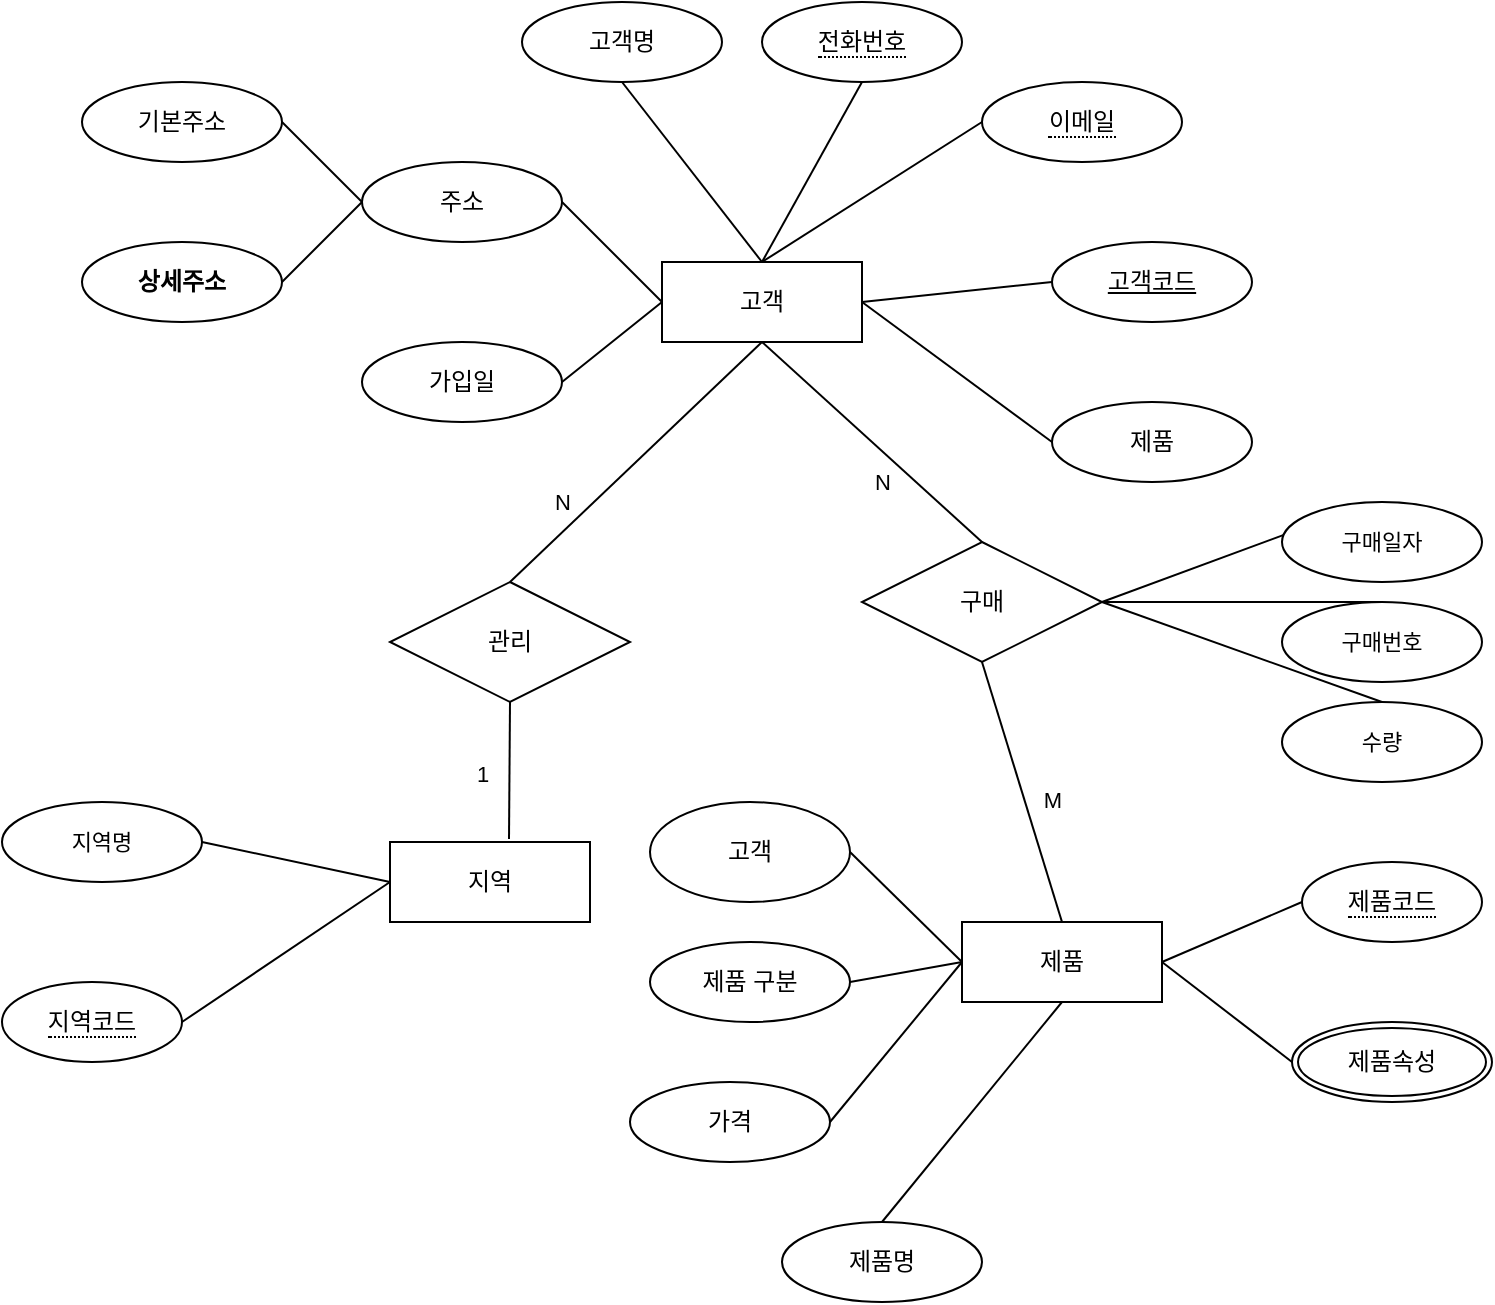 <mxfile version="24.1.0" type="github">
  <diagram name="페이지-1" id="_piYhDcP0o2FXSBsoHh4">
    <mxGraphModel dx="984" dy="574" grid="1" gridSize="10" guides="1" tooltips="1" connect="1" arrows="1" fold="1" page="1" pageScale="1" pageWidth="827" pageHeight="1169" math="0" shadow="0">
      <root>
        <mxCell id="0" />
        <mxCell id="1" parent="0" />
        <mxCell id="ejKvXPR-2dDH0xWamdAO-1" value="고객" style="whiteSpace=wrap;html=1;align=center;" vertex="1" parent="1">
          <mxGeometry x="370" y="250" width="100" height="40" as="geometry" />
        </mxCell>
        <mxCell id="ejKvXPR-2dDH0xWamdAO-2" value="&lt;span style=&quot;border-bottom: 1px dotted&quot;&gt;이메일&lt;/span&gt;" style="ellipse;whiteSpace=wrap;html=1;align=center;" vertex="1" parent="1">
          <mxGeometry x="530" y="160" width="100" height="40" as="geometry" />
        </mxCell>
        <mxCell id="ejKvXPR-2dDH0xWamdAO-3" value="&lt;span style=&quot;border-bottom: 1px dotted&quot;&gt;전화번호&lt;/span&gt;" style="ellipse;whiteSpace=wrap;html=1;align=center;" vertex="1" parent="1">
          <mxGeometry x="420" y="120" width="100" height="40" as="geometry" />
        </mxCell>
        <mxCell id="ejKvXPR-2dDH0xWamdAO-4" value="고객명" style="ellipse;whiteSpace=wrap;html=1;align=center;" vertex="1" parent="1">
          <mxGeometry x="300" y="120" width="100" height="40" as="geometry" />
        </mxCell>
        <mxCell id="ejKvXPR-2dDH0xWamdAO-5" value="고객코드" style="ellipse;whiteSpace=wrap;html=1;align=center;fontStyle=4;" vertex="1" parent="1">
          <mxGeometry x="565" y="240" width="100" height="40" as="geometry" />
        </mxCell>
        <mxCell id="ejKvXPR-2dDH0xWamdAO-6" value="" style="endArrow=none;html=1;rounded=0;exitX=0.5;exitY=1;exitDx=0;exitDy=0;" edge="1" parent="1" source="ejKvXPR-2dDH0xWamdAO-4">
          <mxGeometry relative="1" as="geometry">
            <mxPoint x="400" y="190" as="sourcePoint" />
            <mxPoint x="420" y="250" as="targetPoint" />
          </mxGeometry>
        </mxCell>
        <mxCell id="ejKvXPR-2dDH0xWamdAO-7" value="" style="endArrow=none;html=1;rounded=0;exitX=0.5;exitY=1;exitDx=0;exitDy=0;" edge="1" parent="1" source="ejKvXPR-2dDH0xWamdAO-3">
          <mxGeometry relative="1" as="geometry">
            <mxPoint x="440" y="170" as="sourcePoint" />
            <mxPoint x="420" y="250" as="targetPoint" />
            <Array as="points" />
          </mxGeometry>
        </mxCell>
        <mxCell id="ejKvXPR-2dDH0xWamdAO-8" value="" style="endArrow=none;html=1;rounded=0;exitX=0;exitY=0.5;exitDx=0;exitDy=0;entryX=0.5;entryY=0;entryDx=0;entryDy=0;" edge="1" parent="1" source="ejKvXPR-2dDH0xWamdAO-2" target="ejKvXPR-2dDH0xWamdAO-1">
          <mxGeometry relative="1" as="geometry">
            <mxPoint x="570" y="180" as="sourcePoint" />
            <mxPoint x="408" y="211" as="targetPoint" />
            <Array as="points" />
          </mxGeometry>
        </mxCell>
        <mxCell id="ejKvXPR-2dDH0xWamdAO-9" value="" style="endArrow=none;html=1;rounded=0;exitX=0;exitY=0.5;exitDx=0;exitDy=0;entryX=1;entryY=0.5;entryDx=0;entryDy=0;" edge="1" parent="1" source="ejKvXPR-2dDH0xWamdAO-5" target="ejKvXPR-2dDH0xWamdAO-1">
          <mxGeometry relative="1" as="geometry">
            <mxPoint x="524" y="280" as="sourcePoint" />
            <mxPoint x="440" y="310" as="targetPoint" />
            <Array as="points" />
          </mxGeometry>
        </mxCell>
        <mxCell id="ejKvXPR-2dDH0xWamdAO-10" value="주소" style="ellipse;whiteSpace=wrap;html=1;align=center;" vertex="1" parent="1">
          <mxGeometry x="220" y="200" width="100" height="40" as="geometry" />
        </mxCell>
        <mxCell id="ejKvXPR-2dDH0xWamdAO-11" value="" style="endArrow=none;html=1;rounded=0;exitX=1;exitY=0.5;exitDx=0;exitDy=0;entryX=0;entryY=0.5;entryDx=0;entryDy=0;" edge="1" parent="1" source="ejKvXPR-2dDH0xWamdAO-10" target="ejKvXPR-2dDH0xWamdAO-1">
          <mxGeometry relative="1" as="geometry">
            <mxPoint x="330" y="225" as="sourcePoint" />
            <mxPoint x="400" y="315" as="targetPoint" />
          </mxGeometry>
        </mxCell>
        <mxCell id="ejKvXPR-2dDH0xWamdAO-12" value="기본주소" style="ellipse;whiteSpace=wrap;html=1;align=center;" vertex="1" parent="1">
          <mxGeometry x="80" y="160" width="100" height="40" as="geometry" />
        </mxCell>
        <mxCell id="ejKvXPR-2dDH0xWamdAO-13" value="" style="endArrow=none;html=1;rounded=0;exitX=1;exitY=0.5;exitDx=0;exitDy=0;entryX=0;entryY=0.5;entryDx=0;entryDy=0;" edge="1" parent="1" source="ejKvXPR-2dDH0xWamdAO-12" target="ejKvXPR-2dDH0xWamdAO-10">
          <mxGeometry relative="1" as="geometry">
            <mxPoint x="190" y="175" as="sourcePoint" />
            <mxPoint x="210" y="260" as="targetPoint" />
          </mxGeometry>
        </mxCell>
        <mxCell id="ejKvXPR-2dDH0xWamdAO-14" value="상세주소" style="ellipse;whiteSpace=wrap;html=1;align=center;fontStyle=1" vertex="1" parent="1">
          <mxGeometry x="80" y="240" width="100" height="40" as="geometry" />
        </mxCell>
        <mxCell id="ejKvXPR-2dDH0xWamdAO-15" value="" style="endArrow=none;html=1;rounded=0;exitX=1;exitY=0.5;exitDx=0;exitDy=0;entryX=0;entryY=0.5;entryDx=0;entryDy=0;fontStyle=1" edge="1" parent="1" source="ejKvXPR-2dDH0xWamdAO-14" target="ejKvXPR-2dDH0xWamdAO-10">
          <mxGeometry relative="1" as="geometry">
            <mxPoint x="190" y="255" as="sourcePoint" />
            <mxPoint x="230" y="300" as="targetPoint" />
          </mxGeometry>
        </mxCell>
        <mxCell id="ejKvXPR-2dDH0xWamdAO-16" value="가입일" style="ellipse;whiteSpace=wrap;html=1;align=center;" vertex="1" parent="1">
          <mxGeometry x="220" y="290" width="100" height="40" as="geometry" />
        </mxCell>
        <mxCell id="ejKvXPR-2dDH0xWamdAO-17" value="" style="endArrow=none;html=1;rounded=0;exitX=1;exitY=0.5;exitDx=0;exitDy=0;entryX=0;entryY=0.5;entryDx=0;entryDy=0;" edge="1" parent="1" source="ejKvXPR-2dDH0xWamdAO-16" target="ejKvXPR-2dDH0xWamdAO-1">
          <mxGeometry relative="1" as="geometry">
            <mxPoint x="340" y="285" as="sourcePoint" />
            <mxPoint x="380" y="330" as="targetPoint" />
          </mxGeometry>
        </mxCell>
        <mxCell id="ejKvXPR-2dDH0xWamdAO-22" value="지역" style="whiteSpace=wrap;html=1;align=center;" vertex="1" parent="1">
          <mxGeometry x="234" y="540" width="100" height="40" as="geometry" />
        </mxCell>
        <mxCell id="ejKvXPR-2dDH0xWamdAO-23" value="지역명" style="ellipse;whiteSpace=wrap;html=1;align=center;rounded=0;strokeColor=default;verticalAlign=middle;fontFamily=Helvetica;fontSize=11;fontColor=default;labelBackgroundColor=default;fillColor=default;" vertex="1" parent="1">
          <mxGeometry x="40" y="520" width="100" height="40" as="geometry" />
        </mxCell>
        <mxCell id="ejKvXPR-2dDH0xWamdAO-25" value="" style="endArrow=none;html=1;rounded=0;exitX=1;exitY=0.5;exitDx=0;exitDy=0;entryX=0;entryY=0.5;entryDx=0;entryDy=0;" edge="1" parent="1" target="ejKvXPR-2dDH0xWamdAO-22">
          <mxGeometry relative="1" as="geometry">
            <mxPoint x="140" y="540" as="sourcePoint" />
            <mxPoint x="180" y="480" as="targetPoint" />
          </mxGeometry>
        </mxCell>
        <mxCell id="ejKvXPR-2dDH0xWamdAO-28" value="&lt;span style=&quot;border-bottom: 1px dotted&quot;&gt;지역코드&lt;/span&gt;" style="ellipse;whiteSpace=wrap;html=1;align=center;" vertex="1" parent="1">
          <mxGeometry x="40" y="610" width="90" height="40" as="geometry" />
        </mxCell>
        <mxCell id="ejKvXPR-2dDH0xWamdAO-31" value="" style="endArrow=none;html=1;rounded=0;exitX=1;exitY=0.5;exitDx=0;exitDy=0;entryX=0;entryY=0.5;entryDx=0;entryDy=0;" edge="1" parent="1" source="ejKvXPR-2dDH0xWamdAO-28" target="ejKvXPR-2dDH0xWamdAO-22">
          <mxGeometry relative="1" as="geometry">
            <mxPoint x="150" y="550" as="sourcePoint" />
            <mxPoint x="200" y="560" as="targetPoint" />
          </mxGeometry>
        </mxCell>
        <mxCell id="ejKvXPR-2dDH0xWamdAO-37" value="제품" style="whiteSpace=wrap;html=1;align=center;" vertex="1" parent="1">
          <mxGeometry x="520" y="580" width="100" height="40" as="geometry" />
        </mxCell>
        <mxCell id="ejKvXPR-2dDH0xWamdAO-38" value="제품명" style="ellipse;whiteSpace=wrap;html=1;align=center;" vertex="1" parent="1">
          <mxGeometry x="430" y="730" width="100" height="40" as="geometry" />
        </mxCell>
        <mxCell id="ejKvXPR-2dDH0xWamdAO-39" value="" style="endArrow=none;html=1;rounded=0;exitX=0.5;exitY=0;exitDx=0;exitDy=0;entryX=0.5;entryY=1;entryDx=0;entryDy=0;" edge="1" parent="1" target="ejKvXPR-2dDH0xWamdAO-37" source="ejKvXPR-2dDH0xWamdAO-38">
          <mxGeometry relative="1" as="geometry">
            <mxPoint x="590" y="675" as="sourcePoint" />
            <mxPoint x="560" y="690" as="targetPoint" />
          </mxGeometry>
        </mxCell>
        <mxCell id="ejKvXPR-2dDH0xWamdAO-40" value="&lt;span style=&quot;border-bottom: 1px dotted&quot;&gt;제품코드&lt;/span&gt;" style="ellipse;whiteSpace=wrap;html=1;align=center;" vertex="1" parent="1">
          <mxGeometry x="690" y="550" width="90" height="40" as="geometry" />
        </mxCell>
        <mxCell id="ejKvXPR-2dDH0xWamdAO-41" value="" style="endArrow=none;html=1;rounded=0;strokeColor=default;align=center;verticalAlign=middle;fontFamily=Helvetica;fontSize=11;fontColor=default;labelBackgroundColor=default;entryX=0;entryY=0.5;entryDx=0;entryDy=0;exitX=1;exitY=0.5;exitDx=0;exitDy=0;" edge="1" parent="1" source="ejKvXPR-2dDH0xWamdAO-37" target="ejKvXPR-2dDH0xWamdAO-40">
          <mxGeometry relative="1" as="geometry">
            <mxPoint x="620" y="670" as="sourcePoint" />
            <mxPoint x="680" y="630" as="targetPoint" />
          </mxGeometry>
        </mxCell>
        <mxCell id="ejKvXPR-2dDH0xWamdAO-42" value="제품 구분" style="ellipse;whiteSpace=wrap;html=1;align=center;" vertex="1" parent="1">
          <mxGeometry x="364" y="590" width="100" height="40" as="geometry" />
        </mxCell>
        <mxCell id="ejKvXPR-2dDH0xWamdAO-43" value="" style="endArrow=none;html=1;rounded=0;entryX=0;entryY=0.5;entryDx=0;entryDy=0;exitX=1;exitY=0.5;exitDx=0;exitDy=0;" edge="1" parent="1" source="ejKvXPR-2dDH0xWamdAO-42" target="ejKvXPR-2dDH0xWamdAO-37">
          <mxGeometry relative="1" as="geometry">
            <mxPoint x="440" y="660" as="sourcePoint" />
            <mxPoint x="610" y="745" as="targetPoint" />
          </mxGeometry>
        </mxCell>
        <mxCell id="ejKvXPR-2dDH0xWamdAO-44" value="가격" style="ellipse;whiteSpace=wrap;html=1;align=center;" vertex="1" parent="1">
          <mxGeometry x="354" y="660" width="100" height="40" as="geometry" />
        </mxCell>
        <mxCell id="ejKvXPR-2dDH0xWamdAO-45" value="" style="endArrow=none;html=1;rounded=0;entryX=0;entryY=0.5;entryDx=0;entryDy=0;exitX=1;exitY=0.5;exitDx=0;exitDy=0;" edge="1" parent="1" source="ejKvXPR-2dDH0xWamdAO-44" target="ejKvXPR-2dDH0xWamdAO-37">
          <mxGeometry relative="1" as="geometry">
            <mxPoint x="560" y="715" as="sourcePoint" />
            <mxPoint x="590" y="715" as="targetPoint" />
          </mxGeometry>
        </mxCell>
        <mxCell id="ejKvXPR-2dDH0xWamdAO-46" value="제품속성" style="ellipse;shape=doubleEllipse;margin=3;whiteSpace=wrap;html=1;align=center;" vertex="1" parent="1">
          <mxGeometry x="685" y="630" width="100" height="40" as="geometry" />
        </mxCell>
        <mxCell id="ejKvXPR-2dDH0xWamdAO-47" value="" style="endArrow=none;html=1;rounded=0;exitX=1;exitY=0.5;exitDx=0;exitDy=0;strokeColor=default;align=center;verticalAlign=middle;fontFamily=Helvetica;fontSize=11;fontColor=default;labelBackgroundColor=default;entryX=0;entryY=0.5;entryDx=0;entryDy=0;" edge="1" parent="1" source="ejKvXPR-2dDH0xWamdAO-37" target="ejKvXPR-2dDH0xWamdAO-46">
          <mxGeometry relative="1" as="geometry">
            <mxPoint x="680" y="705" as="sourcePoint" />
            <mxPoint x="720" y="665" as="targetPoint" />
          </mxGeometry>
        </mxCell>
        <mxCell id="ejKvXPR-2dDH0xWamdAO-50" value="구매번호" style="ellipse;whiteSpace=wrap;html=1;align=center;rounded=0;strokeColor=default;verticalAlign=middle;fontFamily=Helvetica;fontSize=11;fontColor=default;labelBackgroundColor=default;fillColor=default;" vertex="1" parent="1">
          <mxGeometry x="680" y="420" width="100" height="40" as="geometry" />
        </mxCell>
        <mxCell id="ejKvXPR-2dDH0xWamdAO-51" value="" style="endArrow=none;html=1;rounded=0;exitX=1;exitY=0.5;exitDx=0;exitDy=0;entryX=0.44;entryY=0.013;entryDx=0;entryDy=0;entryPerimeter=0;" edge="1" parent="1" source="ejKvXPR-2dDH0xWamdAO-61" target="ejKvXPR-2dDH0xWamdAO-64">
          <mxGeometry relative="1" as="geometry">
            <mxPoint x="590" y="460" as="sourcePoint" />
            <mxPoint x="640" y="470" as="targetPoint" />
          </mxGeometry>
        </mxCell>
        <mxCell id="ejKvXPR-2dDH0xWamdAO-52" value="고객" style="ellipse;whiteSpace=wrap;html=1;align=center;" vertex="1" parent="1">
          <mxGeometry x="364" y="520" width="100" height="50" as="geometry" />
        </mxCell>
        <mxCell id="ejKvXPR-2dDH0xWamdAO-53" value="" style="endArrow=none;html=1;rounded=0;entryX=0;entryY=0.5;entryDx=0;entryDy=0;exitX=1;exitY=0.5;exitDx=0;exitDy=0;" edge="1" parent="1" source="ejKvXPR-2dDH0xWamdAO-52" target="ejKvXPR-2dDH0xWamdAO-37">
          <mxGeometry relative="1" as="geometry">
            <mxPoint x="640" y="755" as="sourcePoint" />
            <mxPoint x="660" y="745" as="targetPoint" />
          </mxGeometry>
        </mxCell>
        <mxCell id="ejKvXPR-2dDH0xWamdAO-54" value="제품" style="ellipse;whiteSpace=wrap;html=1;align=center;" vertex="1" parent="1">
          <mxGeometry x="565" y="320" width="100" height="40" as="geometry" />
        </mxCell>
        <mxCell id="ejKvXPR-2dDH0xWamdAO-55" value="" style="endArrow=none;html=1;rounded=0;exitX=0;exitY=0.5;exitDx=0;exitDy=0;entryX=1;entryY=0.5;entryDx=0;entryDy=0;" edge="1" parent="1" source="ejKvXPR-2dDH0xWamdAO-54" target="ejKvXPR-2dDH0xWamdAO-1">
          <mxGeometry relative="1" as="geometry">
            <mxPoint x="360" y="325" as="sourcePoint" />
            <mxPoint x="390" y="310" as="targetPoint" />
          </mxGeometry>
        </mxCell>
        <mxCell id="ejKvXPR-2dDH0xWamdAO-56" value="" style="endArrow=none;html=1;rounded=0;entryX=0.5;entryY=0;entryDx=0;entryDy=0;exitX=0.5;exitY=1;exitDx=0;exitDy=0;" edge="1" parent="1" source="ejKvXPR-2dDH0xWamdAO-1" target="ejKvXPR-2dDH0xWamdAO-57">
          <mxGeometry relative="1" as="geometry">
            <mxPoint x="340" y="370" as="sourcePoint" />
            <mxPoint x="420" y="290" as="targetPoint" />
          </mxGeometry>
        </mxCell>
        <mxCell id="ejKvXPR-2dDH0xWamdAO-60" value="N" style="edgeLabel;html=1;align=center;verticalAlign=middle;resizable=0;points=[];" vertex="1" connectable="0" parent="ejKvXPR-2dDH0xWamdAO-56">
          <mxGeometry x="0.495" y="4" relative="1" as="geometry">
            <mxPoint x="-9" y="-13" as="offset" />
          </mxGeometry>
        </mxCell>
        <mxCell id="ejKvXPR-2dDH0xWamdAO-57" value="관리" style="shape=rhombus;perimeter=rhombusPerimeter;whiteSpace=wrap;html=1;align=center;" vertex="1" parent="1">
          <mxGeometry x="234" y="410" width="120" height="60" as="geometry" />
        </mxCell>
        <mxCell id="ejKvXPR-2dDH0xWamdAO-58" value="" style="endArrow=none;html=1;rounded=0;entryX=0.595;entryY=-0.037;entryDx=0;entryDy=0;exitX=0.5;exitY=1;exitDx=0;exitDy=0;entryPerimeter=0;" edge="1" parent="1" source="ejKvXPR-2dDH0xWamdAO-57" target="ejKvXPR-2dDH0xWamdAO-22">
          <mxGeometry relative="1" as="geometry">
            <mxPoint x="360" y="480" as="sourcePoint" />
            <mxPoint x="234" y="600" as="targetPoint" />
          </mxGeometry>
        </mxCell>
        <mxCell id="ejKvXPR-2dDH0xWamdAO-59" value="1" style="edgeLabel;html=1;align=center;verticalAlign=middle;resizable=0;points=[];" vertex="1" connectable="0" parent="ejKvXPR-2dDH0xWamdAO-58">
          <mxGeometry x="0.18" relative="1" as="geometry">
            <mxPoint x="-14" y="-5" as="offset" />
          </mxGeometry>
        </mxCell>
        <mxCell id="ejKvXPR-2dDH0xWamdAO-61" value="구매" style="shape=rhombus;perimeter=rhombusPerimeter;whiteSpace=wrap;html=1;align=center;" vertex="1" parent="1">
          <mxGeometry x="470" y="390" width="120" height="60" as="geometry" />
        </mxCell>
        <mxCell id="ejKvXPR-2dDH0xWamdAO-62" value="" style="endArrow=none;html=1;rounded=0;entryX=0.5;entryY=1;entryDx=0;entryDy=0;" edge="1" parent="1" target="ejKvXPR-2dDH0xWamdAO-1">
          <mxGeometry relative="1" as="geometry">
            <mxPoint x="530" y="390" as="sourcePoint" />
            <mxPoint x="444" y="340" as="targetPoint" />
          </mxGeometry>
        </mxCell>
        <mxCell id="ejKvXPR-2dDH0xWamdAO-67" value="N" style="edgeLabel;html=1;align=center;verticalAlign=middle;resizable=0;points=[];" vertex="1" connectable="0" parent="ejKvXPR-2dDH0xWamdAO-62">
          <mxGeometry x="-0.29" y="1" relative="1" as="geometry">
            <mxPoint x="-10" y="5" as="offset" />
          </mxGeometry>
        </mxCell>
        <mxCell id="ejKvXPR-2dDH0xWamdAO-63" value="수량" style="ellipse;whiteSpace=wrap;html=1;align=center;rounded=0;strokeColor=default;verticalAlign=middle;fontFamily=Helvetica;fontSize=11;fontColor=default;labelBackgroundColor=default;fillColor=default;" vertex="1" parent="1">
          <mxGeometry x="680" y="470" width="100" height="40" as="geometry" />
        </mxCell>
        <mxCell id="ejKvXPR-2dDH0xWamdAO-64" value="구매일자" style="ellipse;whiteSpace=wrap;html=1;align=center;rounded=0;strokeColor=default;verticalAlign=middle;fontFamily=Helvetica;fontSize=11;fontColor=default;labelBackgroundColor=default;fillColor=default;" vertex="1" parent="1">
          <mxGeometry x="680" y="370" width="100" height="40" as="geometry" />
        </mxCell>
        <mxCell id="ejKvXPR-2dDH0xWamdAO-65" value="" style="endArrow=none;html=1;rounded=0;exitX=1;exitY=0.5;exitDx=0;exitDy=0;entryX=0.5;entryY=0;entryDx=0;entryDy=0;" edge="1" parent="1" source="ejKvXPR-2dDH0xWamdAO-61" target="ejKvXPR-2dDH0xWamdAO-63">
          <mxGeometry relative="1" as="geometry">
            <mxPoint x="590" y="460" as="sourcePoint" />
            <mxPoint x="734" y="501" as="targetPoint" />
          </mxGeometry>
        </mxCell>
        <mxCell id="ejKvXPR-2dDH0xWamdAO-66" value="" style="endArrow=none;html=1;rounded=0;entryX=0.5;entryY=0;entryDx=0;entryDy=0;" edge="1" parent="1" source="ejKvXPR-2dDH0xWamdAO-61" target="ejKvXPR-2dDH0xWamdAO-50">
          <mxGeometry relative="1" as="geometry">
            <mxPoint x="590" y="460" as="sourcePoint" />
            <mxPoint x="610" y="510" as="targetPoint" />
            <Array as="points" />
          </mxGeometry>
        </mxCell>
        <mxCell id="ejKvXPR-2dDH0xWamdAO-68" value="" style="endArrow=none;html=1;rounded=0;exitX=0.5;exitY=1;exitDx=0;exitDy=0;entryX=0.5;entryY=0;entryDx=0;entryDy=0;" edge="1" parent="1" source="ejKvXPR-2dDH0xWamdAO-61" target="ejKvXPR-2dDH0xWamdAO-37">
          <mxGeometry relative="1" as="geometry">
            <mxPoint x="600" y="470" as="sourcePoint" />
            <mxPoint x="630" y="680" as="targetPoint" />
          </mxGeometry>
        </mxCell>
        <mxCell id="ejKvXPR-2dDH0xWamdAO-69" value="M" style="edgeLabel;html=1;align=center;verticalAlign=middle;resizable=0;points=[];" vertex="1" connectable="0" parent="ejKvXPR-2dDH0xWamdAO-68">
          <mxGeometry x="0.031" y="2" relative="1" as="geometry">
            <mxPoint x="12" y="2" as="offset" />
          </mxGeometry>
        </mxCell>
      </root>
    </mxGraphModel>
  </diagram>
</mxfile>
